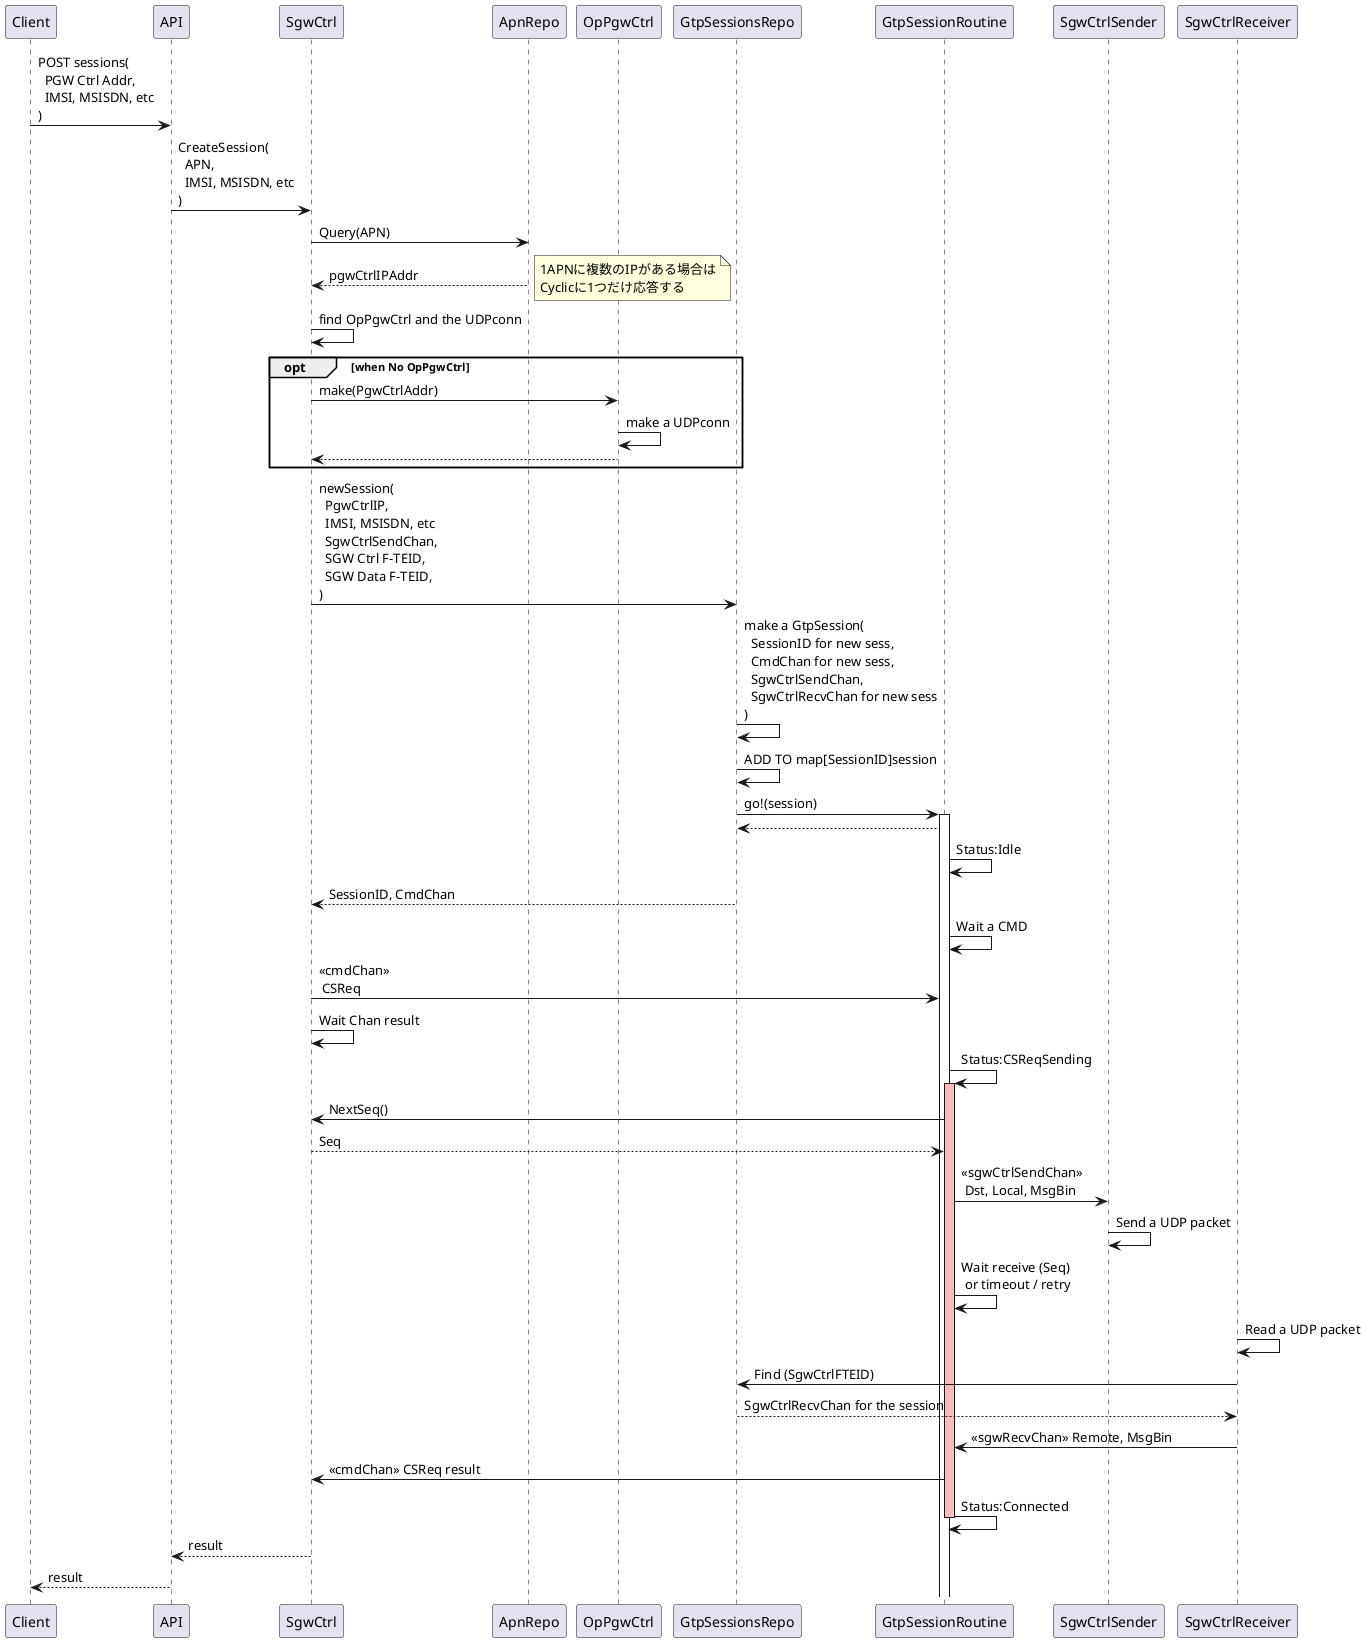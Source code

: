@startuml seqCSreqSgw

Client -> API : POST sessions(\n\
  PGW Ctrl Addr,\n\
  IMSI, MSISDN, etc\n\
)

API -> SgwCtrl : CreateSession(\n\
  APN,\n\
  IMSI, MSISDN, etc\n\
)

SgwCtrl -> ApnRepo : Query(APN)
SgwCtrl <-- ApnRepo : pgwCtrlIPAddr
note right: 1APNに複数のIPがある場合は\nCyclicに1つだけ応答する

SgwCtrl -> SgwCtrl : find OpPgwCtrl and the UDPconn
opt when No OpPgwCtrl
  SgwCtrl -> OpPgwCtrl : make(PgwCtrlAddr)
  OpPgwCtrl -> OpPgwCtrl : make a UDPconn
  SgwCtrl <-- OpPgwCtrl

end

SgwCtrl -> GtpSessionsRepo : newSession(\n\
  PgwCtrlIP,\n\
  IMSI, MSISDN, etc\n\
  SgwCtrlSendChan,\n\
  SGW Ctrl F-TEID,\n\
  SGW Data F-TEID,\n\
)

GtpSessionsRepo -> GtpSessionsRepo : make a GtpSession(\n\
  SessionID for new sess,\n\
  CmdChan for new sess,\n\
  SgwCtrlSendChan,\n\
  SgwCtrlRecvChan for new sess\n\
)

GtpSessionsRepo -> GtpSessionsRepo : ADD TO map[SessionID]session


GtpSessionsRepo -> GtpSessionRoutine : go!(session)
activate GtpSessionRoutine
GtpSessionsRepo <-- GtpSessionRoutine

GtpSessionRoutine -> GtpSessionRoutine : Status:Idle
SgwCtrl <-- GtpSessionsRepo : SessionID, CmdChan

GtpSessionRoutine -> GtpSessionRoutine : Wait a CMD
SgwCtrl -> GtpSessionRoutine : <<cmdChan>>\n CSReq
SgwCtrl -> SgwCtrl : Wait Chan result

GtpSessionRoutine -> GtpSessionRoutine : Status:CSReqSending
activate GtpSessionRoutine #FFBBBB

GtpSessionRoutine -> SgwCtrl : NextSeq()
GtpSessionRoutine <-- SgwCtrl : Seq

GtpSessionRoutine -> SgwCtrlSender : <<sgwCtrlSendChan>>\n Dst, Local, MsgBin

SgwCtrlSender -> SgwCtrlSender : Send a UDP packet

GtpSessionRoutine -> GtpSessionRoutine : Wait receive (Seq) \n or timeout / retry

SgwCtrlReceiver -> SgwCtrlReceiver : Read a UDP packet
SgwCtrlReceiver -> GtpSessionsRepo : Find (SgwCtrlFTEID)
SgwCtrlReceiver <-- GtpSessionsRepo : SgwCtrlRecvChan for the session
SgwCtrlReceiver -> GtpSessionRoutine : <<sgwRecvChan>> Remote, MsgBin
SgwCtrl <- GtpSessionRoutine : <<cmdChan>> CSReq result

GtpSessionRoutine -> GtpSessionRoutine : Status:Connected
deactivate GtpSessionRoutine

API <-- SgwCtrl : result
Client <-- API : result


@enduml
